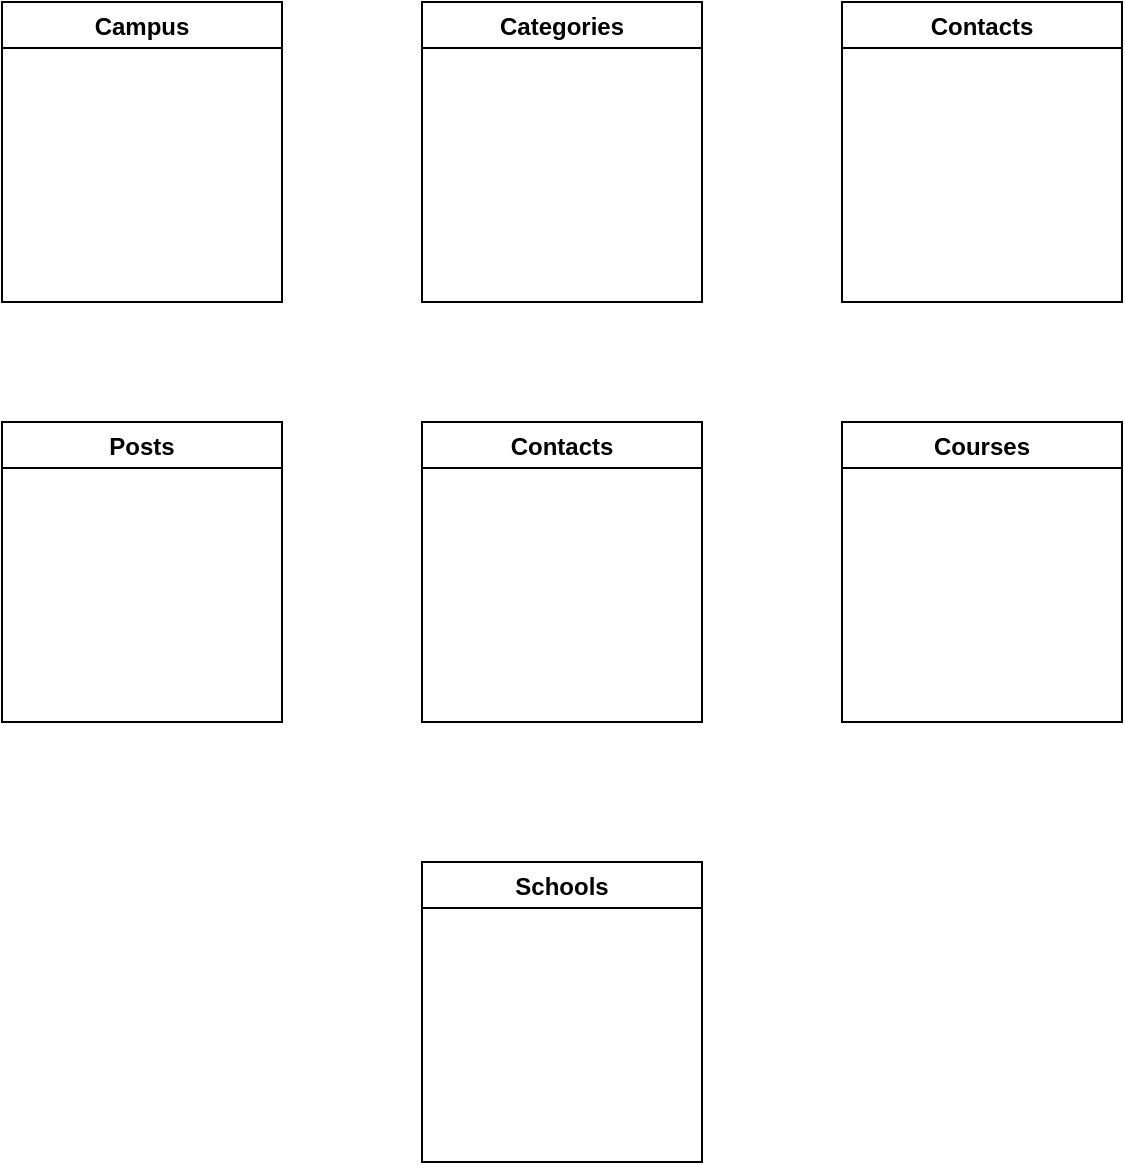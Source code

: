 <mxfile version="17.2.4" type="github">
  <diagram id="oRSFCTxGa8Yn6FLIQau2" name="Page-1">
    <mxGraphModel dx="1261" dy="819" grid="1" gridSize="10" guides="1" tooltips="1" connect="1" arrows="1" fold="1" page="1" pageScale="1" pageWidth="827" pageHeight="1169" math="0" shadow="0">
      <root>
        <mxCell id="0" />
        <mxCell id="1" parent="0" />
        <mxCell id="0coyzVnQNSBkB0Iz7uPK-1" value="Campus" style="swimlane;" vertex="1" parent="1">
          <mxGeometry x="120" y="210" width="140" height="150" as="geometry" />
        </mxCell>
        <mxCell id="0coyzVnQNSBkB0Iz7uPK-2" value="Categories" style="swimlane;" vertex="1" parent="1">
          <mxGeometry x="330" y="210" width="140" height="150" as="geometry" />
        </mxCell>
        <mxCell id="0coyzVnQNSBkB0Iz7uPK-3" value="Contacts" style="swimlane;" vertex="1" parent="1">
          <mxGeometry x="540" y="210" width="140" height="150" as="geometry" />
        </mxCell>
        <mxCell id="0coyzVnQNSBkB0Iz7uPK-4" value="Contacts" style="swimlane;" vertex="1" parent="1">
          <mxGeometry x="330" y="420" width="140" height="150" as="geometry" />
        </mxCell>
        <mxCell id="0coyzVnQNSBkB0Iz7uPK-5" value="Courses" style="swimlane;" vertex="1" parent="1">
          <mxGeometry x="540" y="420" width="140" height="150" as="geometry" />
        </mxCell>
        <mxCell id="0coyzVnQNSBkB0Iz7uPK-6" value="Posts" style="swimlane;startSize=23;" vertex="1" parent="1">
          <mxGeometry x="120" y="420" width="140" height="150" as="geometry" />
        </mxCell>
        <mxCell id="0coyzVnQNSBkB0Iz7uPK-7" value="Schools" style="swimlane;" vertex="1" parent="1">
          <mxGeometry x="330" y="640" width="140" height="150" as="geometry" />
        </mxCell>
      </root>
    </mxGraphModel>
  </diagram>
</mxfile>
